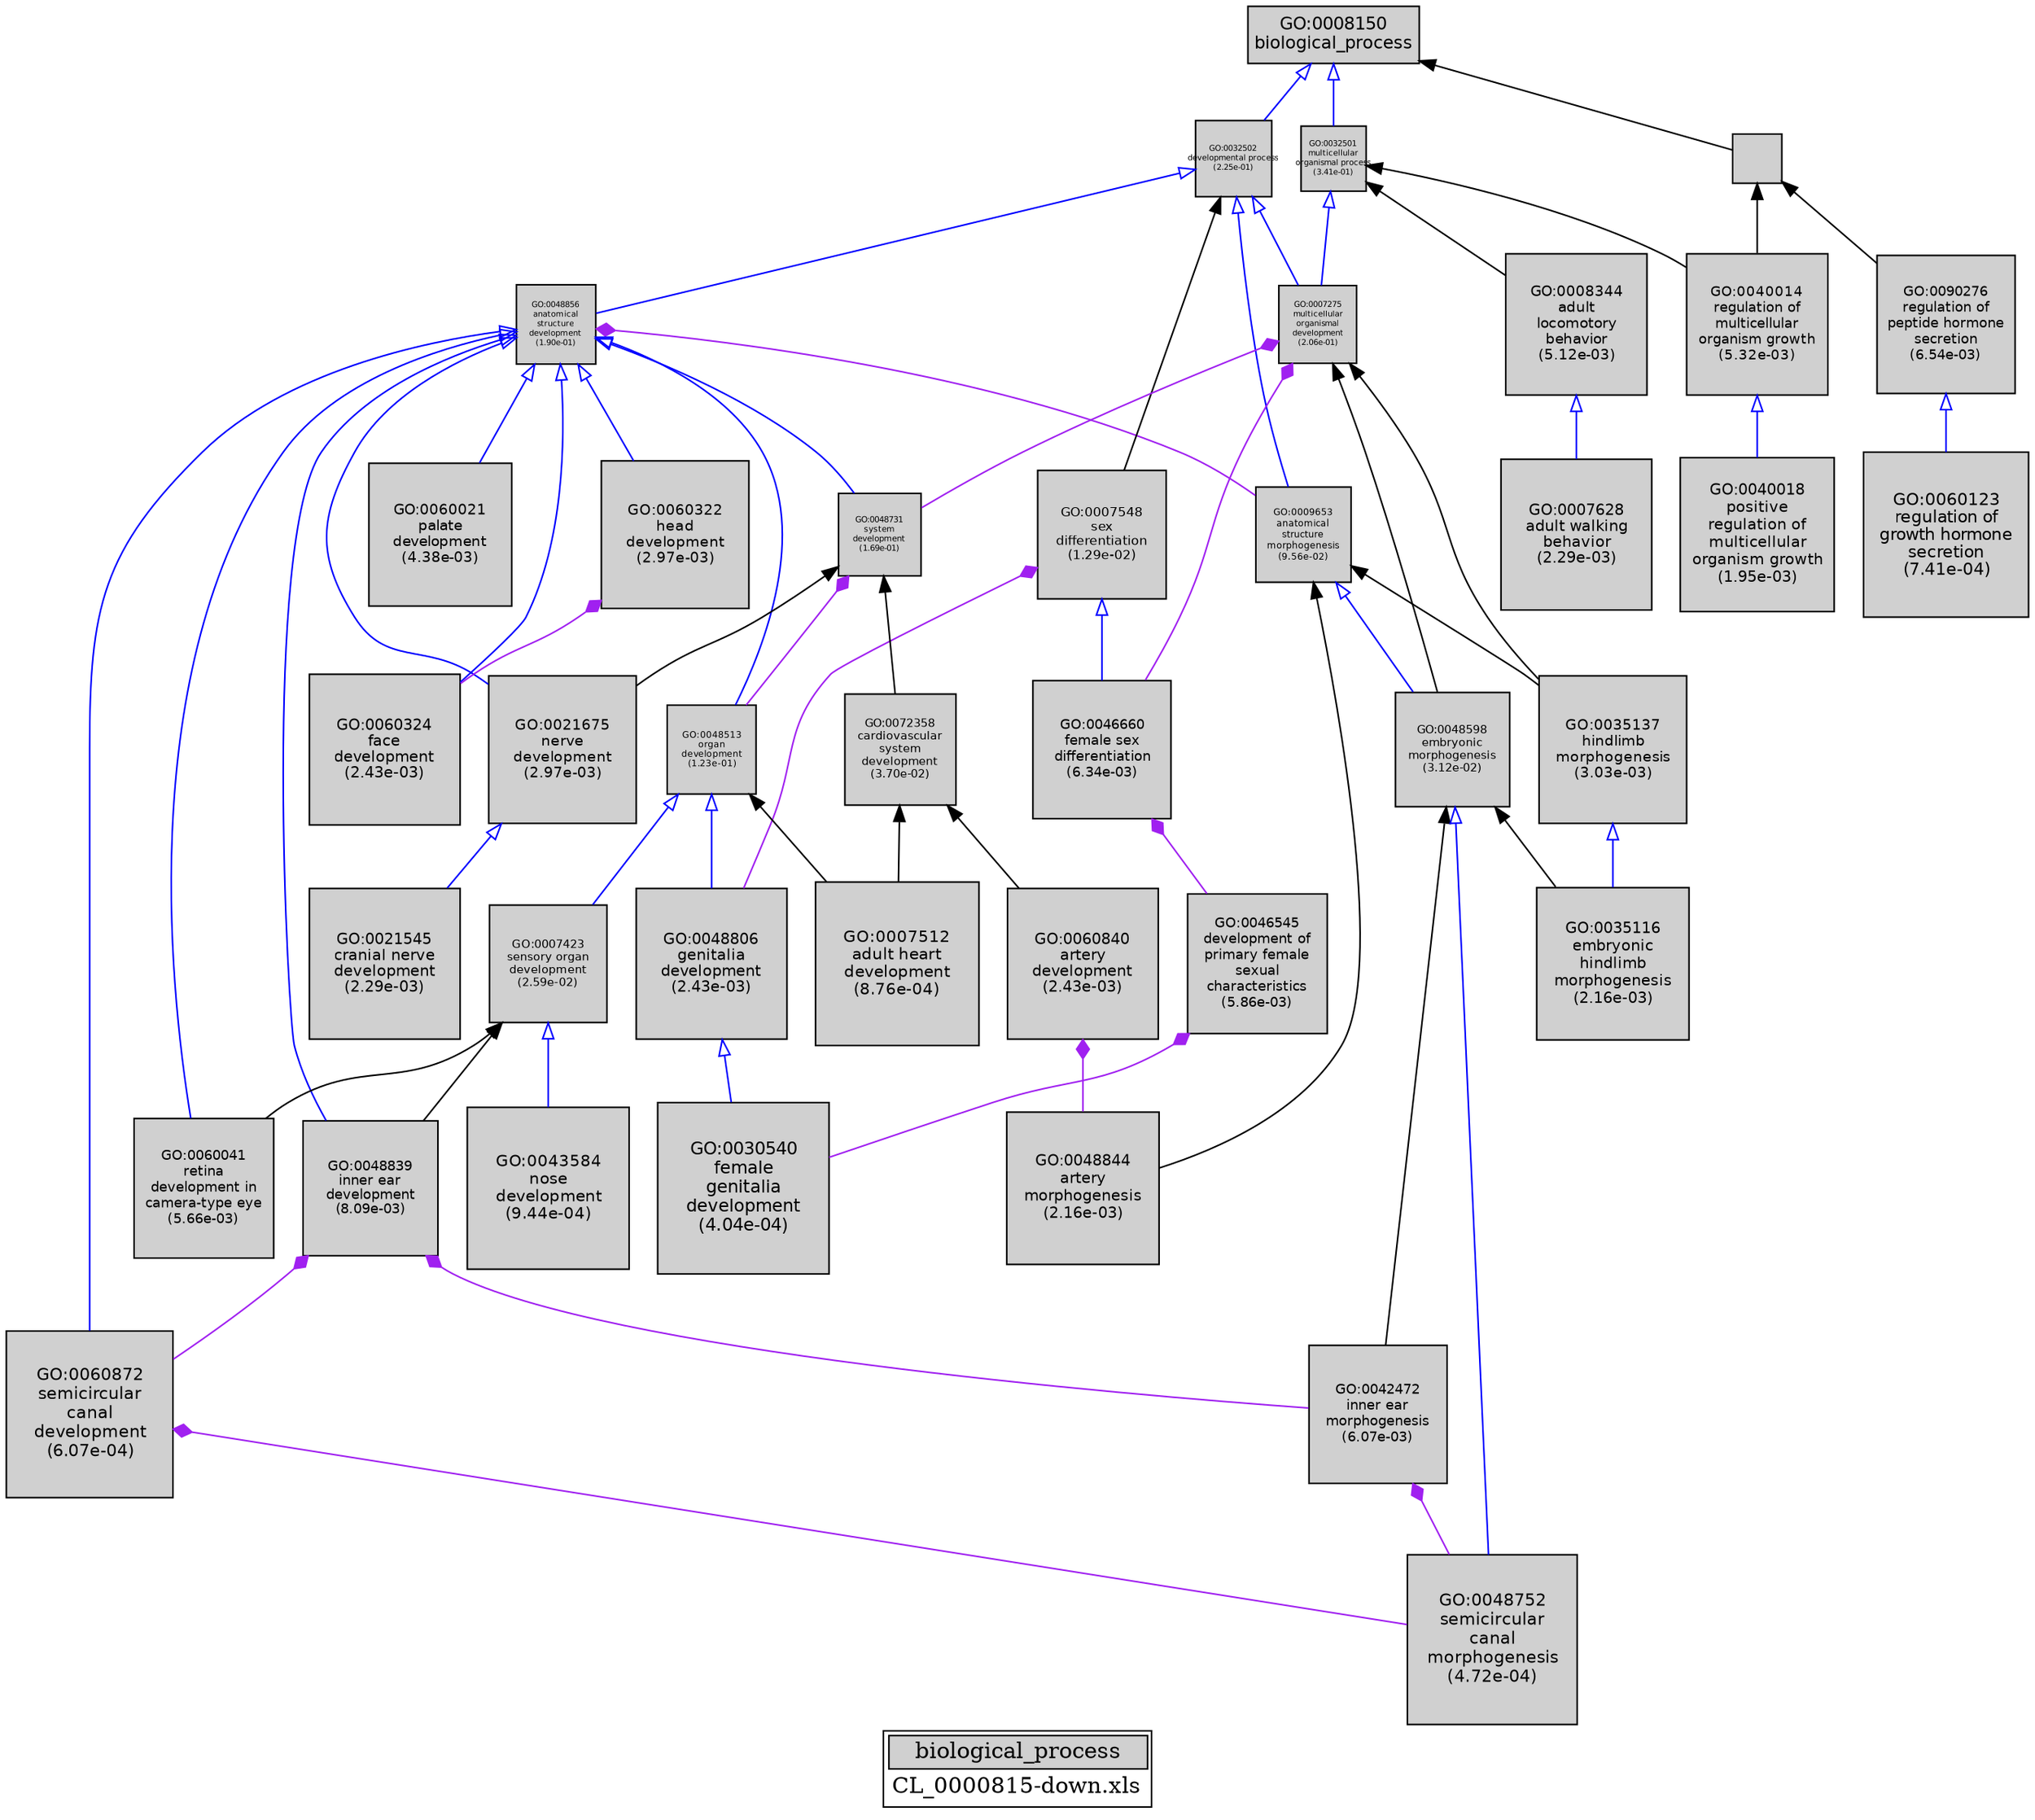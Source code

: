 digraph "biological_process" {
graph [ bgcolor = "#FFFFFF", label = <<TABLE COLOR="black" BGCOLOR="white"><TR><TD COLSPAN="2" BGCOLOR="#D0D0D0"><FONT COLOR="black">biological_process</FONT></TD></TR><TR><TD BORDER="0">CL_0000815-down.xls</TD></TR></TABLE>> ];
node [ fontname = "Helvetica" ];

subgraph "nodes" {

node [ style = "filled", fixedsize = "true", width = 1, shape = "box", fontsize = 9, fillcolor = "#D0D0D0", fontcolor = "black", color = "black" ];

"GO:0040018" [ URL = "#GO:0040018", label = <<TABLE BORDER="0"><TR><TD>GO:0040018<BR/>positive<BR/>regulation of<BR/>multicellular<BR/>organism growth<BR/>(1.95e-03)</TD></TR></TABLE>>, width = 1.34100781155, shape = "box", fontsize = 9.65525624314, height = 1.34100781155 ];
"GO:0060123" [ URL = "#GO:0060123", label = <<TABLE BORDER="0"><TR><TD>GO:0060123<BR/>regulation of<BR/>growth hormone<BR/>secretion<BR/>(7.41e-04)</TD></TR></TABLE>>, width = 1.4409108333, shape = "box", fontsize = 10.3745579997, height = 1.4409108333 ];
"GO:0048856" [ URL = "#GO:0048856", label = <<TABLE BORDER="0"><TR><TD>GO:0048856<BR/>anatomical<BR/>structure<BR/>development<BR/>(1.90e-01)</TD></TR></TABLE>>, width = 0.697387133689, shape = "box", fontsize = 5.02118736256, height = 0.697387133689 ];
"GO:0042472" [ URL = "#GO:0042472", label = <<TABLE BORDER="0"><TR><TD>GO:0042472<BR/>inner ear<BR/>morphogenesis<BR/>(6.07e-03)</TD></TR></TABLE>>, width = 1.21392592238, shape = "box", fontsize = 8.74026664111, height = 1.21392592238 ];
"GO:0046660" [ URL = "#GO:0046660", label = <<TABLE BORDER="0"><TR><TD>GO:0046660<BR/>female sex<BR/>differentiation<BR/>(6.34e-03)</TD></TR></TABLE>>, width = 1.20878004221, shape = "box", fontsize = 8.7032163039, height = 1.20878004221 ];
"GO:0048806" [ URL = "#GO:0048806", label = <<TABLE BORDER="0"><TR><TD>GO:0048806<BR/>genitalia<BR/>development<BR/>(2.43e-03)</TD></TR></TABLE>>, width = 1.31769188897, shape = "box", fontsize = 9.48738160056, height = 1.31769188897 ];
"GO:0046545" [ URL = "#GO:0046545", label = <<TABLE BORDER="0"><TR><TD>GO:0046545<BR/>development of<BR/>primary female<BR/>sexual<BR/>characteristics<BR/>(5.86e-03)</TD></TR></TABLE>>, width = 1.2179226342, shape = "box", fontsize = 8.76904296623, height = 1.2179226342 ];
"GO:0009653" [ URL = "#GO:0009653", label = <<TABLE BORDER="0"><TR><TD>GO:0009653<BR/>anatomical<BR/>structure<BR/>morphogenesis<BR/>(9.56e-02)</TD></TR></TABLE>>, width = 0.826524830604, shape = "box", fontsize = 5.95097878035, height = 0.826524830604 ];
"GO:0007548" [ URL = "#GO:0007548", label = <<TABLE BORDER="0"><TR><TD>GO:0007548<BR/>sex<BR/>differentiation<BR/>(1.29e-02)</TD></TR></TABLE>>, width = 1.12155638021, shape = "box", fontsize = 8.07520593754, height = 1.12155638021 ];
"GO:0032502" [ URL = "#GO:0032502", label = <<TABLE BORDER="0"><TR><TD>GO:0032502<BR/>developmental process<BR/>(2.25e-01)</TD></TR></TABLE>>, width = 0.661976354022, shape = "box", fontsize = 5.0, height = 0.661976354022 ];
"GO:0048752" [ URL = "#GO:0048752", label = <<TABLE BORDER="0"><TR><TD>GO:0048752<BR/>semicircular<BR/>canal<BR/>morphogenesis<BR/>(4.72e-04)</TD></TR></TABLE>>, width = 1.48519554432, shape = "box", fontsize = 10.6934079191, height = 1.48519554432 ];
"GO:0032501" [ URL = "#GO:0032501", label = <<TABLE BORDER="0"><TR><TD>GO:0032501<BR/>multicellular<BR/>organismal process<BR/>(3.41e-01)</TD></TR></TABLE>>, width = 0.563947749771, shape = "box", fontsize = 5.0, height = 0.563947749771 ];
"GO:0090276" [ URL = "#GO:0090276", label = <<TABLE BORDER="0"><TR><TD>GO:0090276<BR/>regulation of<BR/>peptide hormone<BR/>secretion<BR/>(6.54e-03)</TD></TR></TABLE>>, width = 1.20504868408, shape = "box", fontsize = 8.67635052535, height = 1.20504868408 ];
"GO:0060021" [ URL = "#GO:0060021", label = <<TABLE BORDER="0"><TR><TD>GO:0060021<BR/>palate<BR/>development<BR/>(4.38e-03)</TD></TR></TABLE>>, width = 1.25176397468, shape = "box", fontsize = 9.01270061773, height = 1.25176397468 ];
"GO:0021675" [ URL = "#GO:0021675", label = <<TABLE BORDER="0"><TR><TD>GO:0021675<BR/>nerve<BR/>development<BR/>(2.97e-03)</TD></TR></TABLE>>, width = 1.29567768889, shape = "box", fontsize = 9.32887936, height = 1.29567768889 ];
"GO:0007628" [ URL = "#GO:0007628", label = <<TABLE BORDER="0"><TR><TD>GO:0007628<BR/>adult walking<BR/>behavior<BR/>(2.29e-03)</TD></TR></TABLE>>, width = 1.32389536335, shape = "box", fontsize = 9.53204661611, height = 1.32389536335 ];
"GO:0008344" [ URL = "#GO:0008344", label = <<TABLE BORDER="0"><TR><TD>GO:0008344<BR/>adult<BR/>locomotory<BR/>behavior<BR/>(5.12e-03)</TD></TR></TABLE>>, width = 1.2337298919, shape = "box", fontsize = 8.88285522165, height = 1.2337298919 ];
"GO:0060840" [ URL = "#GO:0060840", label = <<TABLE BORDER="0"><TR><TD>GO:0060840<BR/>artery<BR/>development<BR/>(2.43e-03)</TD></TR></TABLE>>, width = 1.31769188897, shape = "box", fontsize = 9.48738160056, height = 1.31769188897 ];
"GO:0008150" [ URL = "#GO:0008150", label = <<TABLE BORDER="0"><TR><TD>GO:0008150<BR/>biological_process</TD></TR></TABLE>>, width = 1.5, shape = "box", fontsize = 10.8 ];
"GO:0048844" [ URL = "#GO:0048844", label = <<TABLE BORDER="0"><TR><TD>GO:0048844<BR/>artery<BR/>morphogenesis<BR/>(2.16e-03)</TD></TR></TABLE>>, width = 1.3304434207, shape = "box", fontsize = 9.57919262901, height = 1.3304434207 ];
"GO:0050789" [ URL = "#GO:0050789", label = "", width = 0.424583651074, shape = "box", height = 0.424583651074 ];
"GO:0043584" [ URL = "#GO:0043584", label = <<TABLE BORDER="0"><TR><TD>GO:0043584<BR/>nose<BR/>development<BR/>(9.44e-04)</TD></TR></TABLE>>, width = 1.41671596548, shape = "box", fontsize = 10.2003549514, height = 1.41671596548 ];
"GO:0072358" [ URL = "#GO:0072358", label = <<TABLE BORDER="0"><TR><TD>GO:0072358<BR/>cardiovascular<BR/>system<BR/>development<BR/>(3.70e-02)</TD></TR></TABLE>>, width = 0.977337809914, shape = "box", fontsize = 7.03683223138, height = 0.977337809914 ];
"GO:0048513" [ URL = "#GO:0048513", label = <<TABLE BORDER="0"><TR><TD>GO:0048513<BR/>organ<BR/>development<BR/>(1.23e-01)</TD></TR></TABLE>>, width = 0.780935244521, shape = "box", fontsize = 5.62273376055, height = 0.780935244521 ];
"GO:0030540" [ URL = "#GO:0030540", label = <<TABLE BORDER="0"><TR><TD>GO:0030540<BR/>female<BR/>genitalia<BR/>development<BR/>(4.04e-04)</TD></TR></TABLE>>, width = 1.5, shape = "box", fontsize = 10.8, height = 1.5 ];
"GO:0060041" [ URL = "#GO:0060041", label = <<TABLE BORDER="0"><TR><TD>GO:0060041<BR/>retina<BR/>development in<BR/>camera-type eye<BR/>(5.66e-03)</TD></TR></TABLE>>, width = 1.22204584247, shape = "box", fontsize = 8.79873006575, height = 1.22204584247 ];
"GO:0048731" [ URL = "#GO:0048731", label = <<TABLE BORDER="0"><TR><TD>GO:0048731<BR/>system<BR/>development<BR/>(1.69e-01)</TD></TR></TABLE>>, width = 0.720794487254, shape = "box", fontsize = 5.18972030823, height = 0.720794487254 ];
"GO:0021545" [ URL = "#GO:0021545", label = <<TABLE BORDER="0"><TR><TD>GO:0021545<BR/>cranial nerve<BR/>development<BR/>(2.29e-03)</TD></TR></TABLE>>, width = 1.32389536335, shape = "box", fontsize = 9.53204661611, height = 1.32389536335 ];
"GO:0048839" [ URL = "#GO:0048839", label = <<TABLE BORDER="0"><TR><TD>GO:0048839<BR/>inner ear<BR/>development<BR/>(8.09e-03)</TD></TR></TABLE>>, width = 1.17946564033, shape = "box", fontsize = 8.49215261038, height = 1.17946564033 ];
"GO:0060322" [ URL = "#GO:0060322", label = <<TABLE BORDER="0"><TR><TD>GO:0060322<BR/>head<BR/>development<BR/>(2.97e-03)</TD></TR></TABLE>>, width = 1.29567768889, shape = "box", fontsize = 9.32887936, height = 1.29567768889 ];
"GO:0060872" [ URL = "#GO:0060872", label = <<TABLE BORDER="0"><TR><TD>GO:0060872<BR/>semicircular<BR/>canal<BR/>development<BR/>(6.07e-04)</TD></TR></TABLE>>, width = 1.46073791978, shape = "box", fontsize = 10.5173130224, height = 1.46073791978 ];
"GO:0007423" [ URL = "#GO:0007423", label = <<TABLE BORDER="0"><TR><TD>GO:0007423<BR/>sensory organ<BR/>development<BR/>(2.59e-02)</TD></TR></TABLE>>, width = 1.0280682377, shape = "box", fontsize = 7.40209131144, height = 1.0280682377 ];
"GO:0060324" [ URL = "#GO:0060324", label = <<TABLE BORDER="0"><TR><TD>GO:0060324<BR/>face<BR/>development<BR/>(2.43e-03)</TD></TR></TABLE>>, width = 1.31769188897, shape = "box", fontsize = 9.48738160056, height = 1.31769188897 ];
"GO:0007512" [ URL = "#GO:0007512", label = <<TABLE BORDER="0"><TR><TD>GO:0007512<BR/>adult heart<BR/>development<BR/>(8.76e-04)</TD></TR></TABLE>>, width = 1.42419468317, shape = "box", fontsize = 10.2542017188, height = 1.42419468317 ];
"GO:0007275" [ URL = "#GO:0007275", label = <<TABLE BORDER="0"><TR><TD>GO:0007275<BR/>multicellular<BR/>organismal<BR/>development<BR/>(2.06e-01)</TD></TR></TABLE>>, width = 0.680718372517, shape = "box", fontsize = 5.0, height = 0.680718372517 ];
"GO:0048598" [ URL = "#GO:0048598", label = <<TABLE BORDER="0"><TR><TD>GO:0048598<BR/>embryonic<BR/>morphogenesis<BR/>(3.12e-02)</TD></TR></TABLE>>, width = 1.00201486118, shape = "box", fontsize = 7.21450700048, height = 1.00201486118 ];
"GO:0040014" [ URL = "#GO:0040014", label = <<TABLE BORDER="0"><TR><TD>GO:0040014<BR/>regulation of<BR/>multicellular<BR/>organism growth<BR/>(5.32e-03)</TD></TR></TABLE>>, width = 1.22922341242, shape = "box", fontsize = 8.85040856939, height = 1.22922341242 ];
"GO:0035116" [ URL = "#GO:0035116", label = <<TABLE BORDER="0"><TR><TD>GO:0035116<BR/>embryonic<BR/>hindlimb<BR/>morphogenesis<BR/>(2.16e-03)</TD></TR></TABLE>>, width = 1.3304434207, shape = "box", fontsize = 9.57919262901, height = 1.3304434207 ];
"GO:0035137" [ URL = "#GO:0035137", label = <<TABLE BORDER="0"><TR><TD>GO:0035137<BR/>hindlimb<BR/>morphogenesis<BR/>(3.03e-03)</TD></TR></TABLE>>, width = 1.29318901288, shape = "box", fontsize = 9.31096089273, height = 1.29318901288 ];
}
subgraph "edges" {


edge [ dir = "back", weight = 1 ];
subgraph "regulates" {


edge [ color = "cyan", arrowtail = "none" ];
subgraph "positive" {


edge [ color = "green", arrowtail = "vee" ];
}
subgraph "negative" {


edge [ color = "red", arrowtail = "tee" ];
}
}
subgraph "part_of" {


edge [ color = "purple", arrowtail = "diamond", weight = 2.5 ];
"GO:0048839" -> "GO:0042472";
"GO:0007275" -> "GO:0046660";
"GO:0007275" -> "GO:0048731";
"GO:0042472" -> "GO:0048752";
"GO:0048731" -> "GO:0048513";
"GO:0060840" -> "GO:0048844";
"GO:0046660" -> "GO:0046545";
"GO:0060322" -> "GO:0060324";
"GO:0046545" -> "GO:0030540";
"GO:0048856" -> "GO:0009653";
"GO:0048839" -> "GO:0060872";
"GO:0007548" -> "GO:0048806";
"GO:0060872" -> "GO:0048752";
}
subgraph "is_a" {


edge [ color = "blue", arrowtail = "empty", weight = 5.0 ];
"GO:0032502" -> "GO:0048856";
"GO:0035137" -> "GO:0035116";
"GO:0008150" -> "GO:0032501";
"GO:0048856" -> "GO:0048731";
"GO:0007548" -> "GO:0046660";
"GO:0048856" -> "GO:0060872";
"GO:0008344" -> "GO:0007628";
"GO:0048856" -> "GO:0060021";
"GO:0048856" -> "GO:0060041";
"GO:0048598" -> "GO:0048752";
"GO:0008150" -> "GO:0032502";
"GO:0048856" -> "GO:0021675";
"GO:0021675" -> "GO:0021545";
"GO:0048856" -> "GO:0060322";
"GO:0007423" -> "GO:0043584";
"GO:0048856" -> "GO:0060324";
"GO:0032502" -> "GO:0007275";
"GO:0032501" -> "GO:0007275";
"GO:0032502" -> "GO:0009653";
"GO:0048513" -> "GO:0007423";
"GO:0048856" -> "GO:0048839";
"GO:0048856" -> "GO:0048513";
"GO:0090276" -> "GO:0060123";
"GO:0040014" -> "GO:0040018";
"GO:0048806" -> "GO:0030540";
"GO:0009653" -> "GO:0048598";
"GO:0048513" -> "GO:0048806";
}
"GO:0048731" -> "GO:0021675";
"GO:0007275" -> "GO:0048598";
"GO:0032502" -> "GO:0007548";
"GO:0050789" -> "GO:0040014";
"GO:0032501" -> "GO:0040014";
"GO:0007423" -> "GO:0048839";
"GO:0050789" -> "GO:0090276";
"GO:0007275" -> "GO:0035137";
"GO:0048598" -> "GO:0042472";
"GO:0009653" -> "GO:0035137";
"GO:0072358" -> "GO:0060840";
"GO:0072358" -> "GO:0007512";
"GO:0009653" -> "GO:0048844";
"GO:0048598" -> "GO:0035116";
"GO:0007423" -> "GO:0060041";
"GO:0032501" -> "GO:0008344";
"GO:0048513" -> "GO:0007512";
"GO:0048731" -> "GO:0072358";
"GO:0008150" -> "GO:0050789";
}
}
